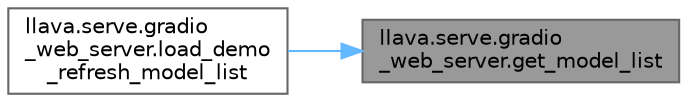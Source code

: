 digraph "llava.serve.gradio_web_server.get_model_list"
{
 // LATEX_PDF_SIZE
  bgcolor="transparent";
  edge [fontname=Helvetica,fontsize=10,labelfontname=Helvetica,labelfontsize=10];
  node [fontname=Helvetica,fontsize=10,shape=box,height=0.2,width=0.4];
  rankdir="RL";
  Node1 [id="Node000001",label="llava.serve.gradio\l_web_server.get_model_list",height=0.2,width=0.4,color="gray40", fillcolor="grey60", style="filled", fontcolor="black",tooltip=" "];
  Node1 -> Node2 [id="edge2_Node000001_Node000002",dir="back",color="steelblue1",style="solid",tooltip=" "];
  Node2 [id="Node000002",label="llava.serve.gradio\l_web_server.load_demo\l_refresh_model_list",height=0.2,width=0.4,color="grey40", fillcolor="white", style="filled",URL="$namespacellava_1_1serve_1_1gradio__web__server.html#a0b4fa2eb00a29ebf4180b262469a30ee",tooltip=" "];
}
